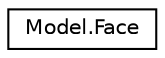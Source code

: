 digraph "Graphical Class Hierarchy"
{
  edge [fontname="Helvetica",fontsize="10",labelfontname="Helvetica",labelfontsize="10"];
  node [fontname="Helvetica",fontsize="10",shape=record];
  rankdir="LR";
  Node0 [label="Model.Face",height=0.2,width=0.4,color="black", fillcolor="white", style="filled",URL="$class_model_1_1_face.html",tooltip="This class is the face in the Quad-Edge representation of a graph "];
}
